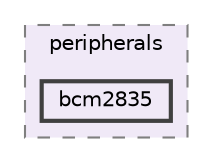 digraph "src/peripherals/bcm2835"
{
 // LATEX_PDF_SIZE
  bgcolor="transparent";
  edge [fontname=Helvetica,fontsize=10,labelfontname=Helvetica,labelfontsize=10];
  node [fontname=Helvetica,fontsize=10,shape=box,height=0.2,width=0.4];
  compound=true
  subgraph clusterdir_fbf0f2406da70b7242e9fe36900a795c {
    graph [ bgcolor="#f0e9f7", pencolor="grey50", label="peripherals", fontname=Helvetica,fontsize=10 style="filled,dashed", URL="dir_fbf0f2406da70b7242e9fe36900a795c.html",tooltip=""]
  dir_caead8f2f932779b81c885c4b6cdb410 [label="bcm2835", fillcolor="#f0e9f7", color="grey25", style="filled,bold", URL="dir_caead8f2f932779b81c885c4b6cdb410.html",tooltip=""];
  }
}
